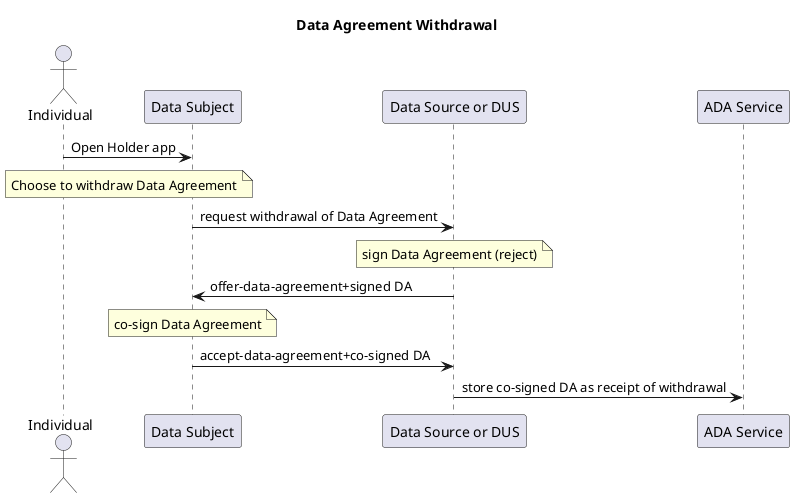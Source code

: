 @startuml

title Data Agreement Withdrawal

actor Individual
participant "Data Subject"
participant "Data Source or DUS"

Individual -> "Data Subject": Open Holder app
note over "Individual", "Data Subject": Choose to withdraw Data Agreement
"Data Subject" -> "Data Source or DUS": request withdrawal of Data Agreement
note over "Data Source or DUS": sign Data Agreement (reject)
"Data Subject" <- "Data Source or DUS": offer-data-agreement+signed DA
note over "Data Subject": co-sign Data Agreement
"Data Subject" -> "Data Source or DUS": accept-data-agreement+co-signed DA
"Data Source or DUS" -> "ADA Service": store co-signed DA as receipt of withdrawal

@enduml